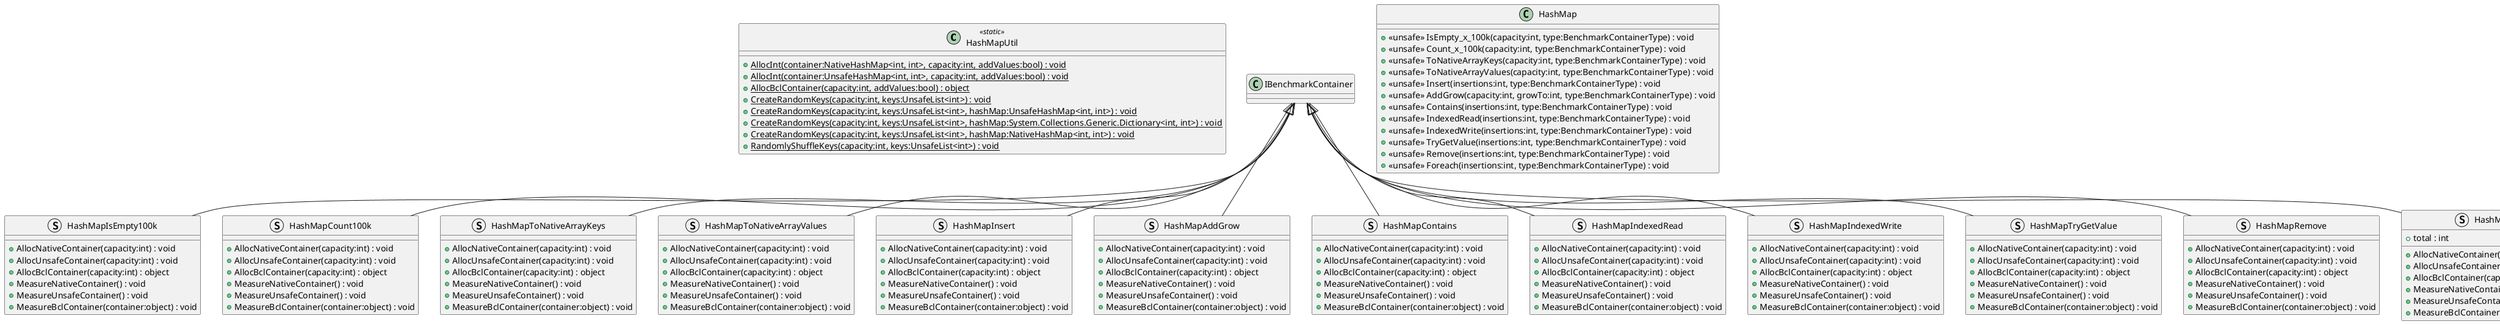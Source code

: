@startuml
class HashMapUtil <<static>> {
    {static} + AllocInt(container:NativeHashMap<int, int>, capacity:int, addValues:bool) : void
    {static} + AllocInt(container:UnsafeHashMap<int, int>, capacity:int, addValues:bool) : void
    {static} + AllocBclContainer(capacity:int, addValues:bool) : object
    {static} + CreateRandomKeys(capacity:int, keys:UnsafeList<int>) : void
    {static} + CreateRandomKeys(capacity:int, keys:UnsafeList<int>, hashMap:UnsafeHashMap<int, int>) : void
    {static} + CreateRandomKeys(capacity:int, keys:UnsafeList<int>, hashMap:System.Collections.Generic.Dictionary<int, int>) : void
    {static} + CreateRandomKeys(capacity:int, keys:UnsafeList<int>, hashMap:NativeHashMap<int, int>) : void
    {static} + RandomlyShuffleKeys(capacity:int, keys:UnsafeList<int>) : void
}
struct HashMapIsEmpty100k {
    + AllocNativeContainer(capacity:int) : void
    + AllocUnsafeContainer(capacity:int) : void
    + AllocBclContainer(capacity:int) : object
    + MeasureNativeContainer() : void
    + MeasureUnsafeContainer() : void
    + MeasureBclContainer(container:object) : void
}
struct HashMapCount100k {
    + AllocNativeContainer(capacity:int) : void
    + AllocUnsafeContainer(capacity:int) : void
    + AllocBclContainer(capacity:int) : object
    + MeasureNativeContainer() : void
    + MeasureUnsafeContainer() : void
    + MeasureBclContainer(container:object) : void
}
struct HashMapToNativeArrayKeys {
    + AllocNativeContainer(capacity:int) : void
    + AllocUnsafeContainer(capacity:int) : void
    + AllocBclContainer(capacity:int) : object
    + MeasureNativeContainer() : void
    + MeasureUnsafeContainer() : void
    + MeasureBclContainer(container:object) : void
}
struct HashMapToNativeArrayValues {
    + AllocNativeContainer(capacity:int) : void
    + AllocUnsafeContainer(capacity:int) : void
    + AllocBclContainer(capacity:int) : object
    + MeasureNativeContainer() : void
    + MeasureUnsafeContainer() : void
    + MeasureBclContainer(container:object) : void
}
struct HashMapInsert {
    + AllocNativeContainer(capacity:int) : void
    + AllocUnsafeContainer(capacity:int) : void
    + AllocBclContainer(capacity:int) : object
    + MeasureNativeContainer() : void
    + MeasureUnsafeContainer() : void
    + MeasureBclContainer(container:object) : void
}
struct HashMapAddGrow {
    + AllocNativeContainer(capacity:int) : void
    + AllocUnsafeContainer(capacity:int) : void
    + AllocBclContainer(capacity:int) : object
    + MeasureNativeContainer() : void
    + MeasureUnsafeContainer() : void
    + MeasureBclContainer(container:object) : void
}
struct HashMapContains {
    + AllocNativeContainer(capacity:int) : void
    + AllocUnsafeContainer(capacity:int) : void
    + AllocBclContainer(capacity:int) : object
    + MeasureNativeContainer() : void
    + MeasureUnsafeContainer() : void
    + MeasureBclContainer(container:object) : void
}
struct HashMapIndexedRead {
    + AllocNativeContainer(capacity:int) : void
    + AllocUnsafeContainer(capacity:int) : void
    + AllocBclContainer(capacity:int) : object
    + MeasureNativeContainer() : void
    + MeasureUnsafeContainer() : void
    + MeasureBclContainer(container:object) : void
}
struct HashMapIndexedWrite {
    + AllocNativeContainer(capacity:int) : void
    + AllocUnsafeContainer(capacity:int) : void
    + AllocBclContainer(capacity:int) : object
    + MeasureNativeContainer() : void
    + MeasureUnsafeContainer() : void
    + MeasureBclContainer(container:object) : void
}
struct HashMapTryGetValue {
    + AllocNativeContainer(capacity:int) : void
    + AllocUnsafeContainer(capacity:int) : void
    + AllocBclContainer(capacity:int) : object
    + MeasureNativeContainer() : void
    + MeasureUnsafeContainer() : void
    + MeasureBclContainer(container:object) : void
}
struct HashMapRemove {
    + AllocNativeContainer(capacity:int) : void
    + AllocUnsafeContainer(capacity:int) : void
    + AllocBclContainer(capacity:int) : object
    + MeasureNativeContainer() : void
    + MeasureUnsafeContainer() : void
    + MeasureBclContainer(container:object) : void
}
struct HashMapForEach {
    + total : int
    + AllocNativeContainer(capacity:int) : void
    + AllocUnsafeContainer(capacity:int) : void
    + AllocBclContainer(capacity:int) : object
    + MeasureNativeContainer() : void
    + MeasureUnsafeContainer() : void
    + MeasureBclContainer(container:object) : void
}
class HashMap {
    + <<unsafe>> IsEmpty_x_100k(capacity:int, type:BenchmarkContainerType) : void
    + <<unsafe>> Count_x_100k(capacity:int, type:BenchmarkContainerType) : void
    + <<unsafe>> ToNativeArrayKeys(capacity:int, type:BenchmarkContainerType) : void
    + <<unsafe>> ToNativeArrayValues(capacity:int, type:BenchmarkContainerType) : void
    + <<unsafe>> Insert(insertions:int, type:BenchmarkContainerType) : void
    + <<unsafe>> AddGrow(capacity:int, growTo:int, type:BenchmarkContainerType) : void
    + <<unsafe>> Contains(insertions:int, type:BenchmarkContainerType) : void
    + <<unsafe>> IndexedRead(insertions:int, type:BenchmarkContainerType) : void
    + <<unsafe>> IndexedWrite(insertions:int, type:BenchmarkContainerType) : void
    + <<unsafe>> TryGetValue(insertions:int, type:BenchmarkContainerType) : void
    + <<unsafe>> Remove(insertions:int, type:BenchmarkContainerType) : void
    + <<unsafe>> Foreach(insertions:int, type:BenchmarkContainerType) : void
}
IBenchmarkContainer <|-- HashMapIsEmpty100k
IBenchmarkContainer <|-- HashMapCount100k
IBenchmarkContainer <|-- HashMapToNativeArrayKeys
IBenchmarkContainer <|-- HashMapToNativeArrayValues
IBenchmarkContainer <|-- HashMapInsert
IBenchmarkContainer <|-- HashMapAddGrow
IBenchmarkContainer <|-- HashMapContains
IBenchmarkContainer <|-- HashMapIndexedRead
IBenchmarkContainer <|-- HashMapIndexedWrite
IBenchmarkContainer <|-- HashMapTryGetValue
IBenchmarkContainer <|-- HashMapRemove
IBenchmarkContainer <|-- HashMapForEach
@enduml
